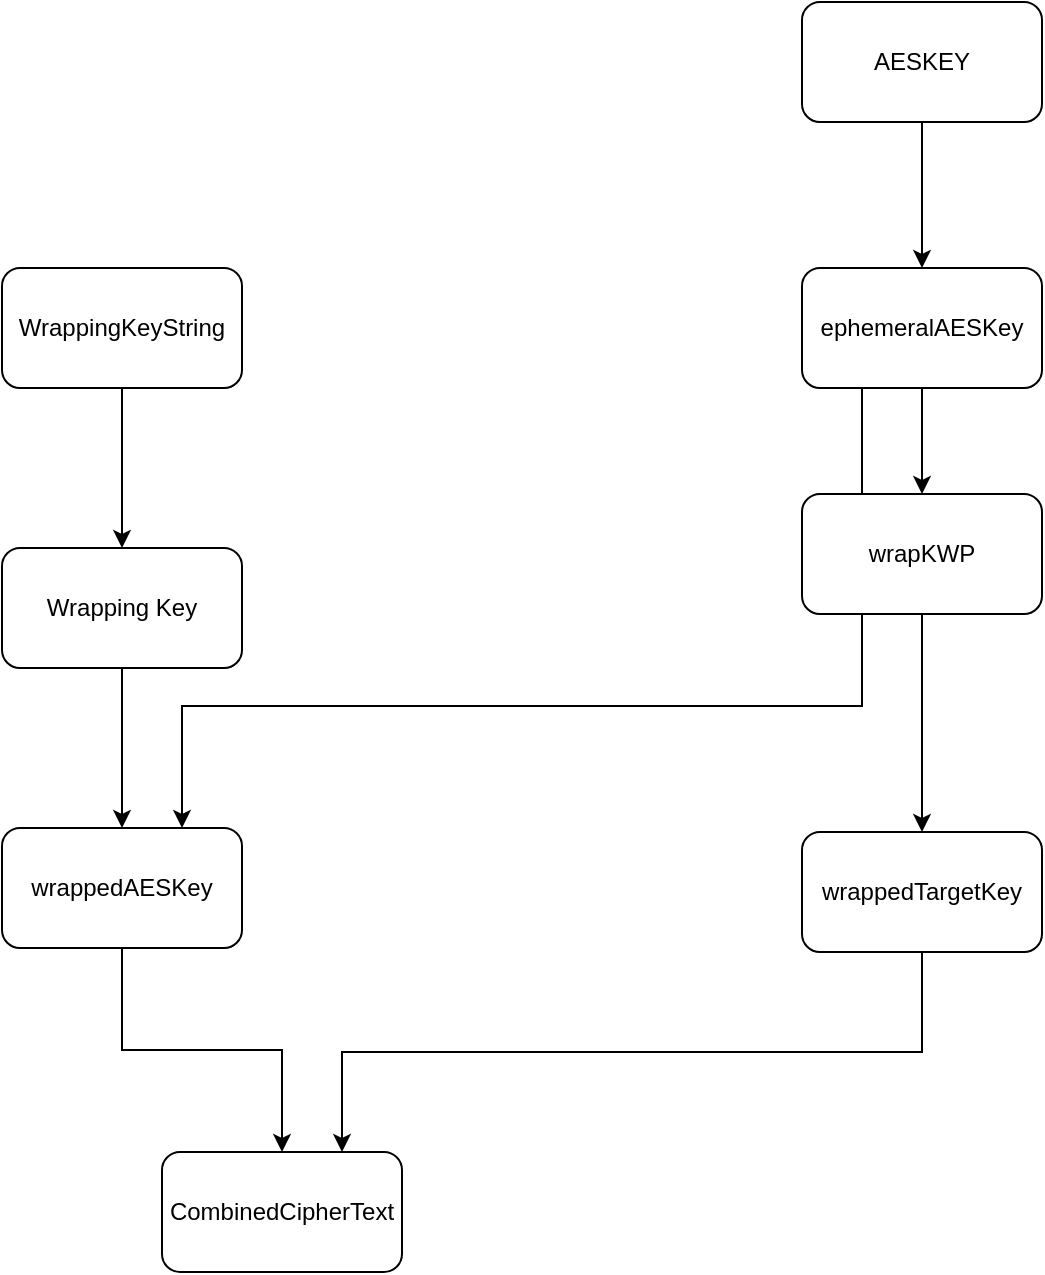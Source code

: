 <mxfile version="22.1.21" type="github">
  <diagram name="Page-1" id="JR6KC7SXgISiVhl1MhXn">
    <mxGraphModel dx="1664" dy="1041" grid="0" gridSize="10" guides="1" tooltips="1" connect="1" arrows="1" fold="1" page="1" pageScale="1" pageWidth="827" pageHeight="1169" math="0" shadow="0">
      <root>
        <mxCell id="0" />
        <mxCell id="1" parent="0" />
        <mxCell id="I-vjb4_nfwb2DBVzi7Qv-5" value="" style="edgeStyle=orthogonalEdgeStyle;rounded=0;orthogonalLoop=1;jettySize=auto;html=1;" edge="1" parent="1" source="I-vjb4_nfwb2DBVzi7Qv-1" target="I-vjb4_nfwb2DBVzi7Qv-4">
          <mxGeometry relative="1" as="geometry" />
        </mxCell>
        <mxCell id="I-vjb4_nfwb2DBVzi7Qv-1" value="WrappingKeyString" style="rounded=1;whiteSpace=wrap;html=1;" vertex="1" parent="1">
          <mxGeometry x="110" y="266" width="120" height="60" as="geometry" />
        </mxCell>
        <mxCell id="I-vjb4_nfwb2DBVzi7Qv-17" style="edgeStyle=orthogonalEdgeStyle;rounded=0;orthogonalLoop=1;jettySize=auto;html=1;exitX=0.5;exitY=1;exitDx=0;exitDy=0;entryX=0.5;entryY=0;entryDx=0;entryDy=0;" edge="1" parent="1" source="I-vjb4_nfwb2DBVzi7Qv-2" target="I-vjb4_nfwb2DBVzi7Qv-11">
          <mxGeometry relative="1" as="geometry" />
        </mxCell>
        <mxCell id="I-vjb4_nfwb2DBVzi7Qv-2" value="AESKEY" style="rounded=1;whiteSpace=wrap;html=1;" vertex="1" parent="1">
          <mxGeometry x="510" y="133" width="120" height="60" as="geometry" />
        </mxCell>
        <mxCell id="I-vjb4_nfwb2DBVzi7Qv-9" value="" style="edgeStyle=orthogonalEdgeStyle;rounded=0;orthogonalLoop=1;jettySize=auto;html=1;" edge="1" parent="1" source="I-vjb4_nfwb2DBVzi7Qv-4" target="I-vjb4_nfwb2DBVzi7Qv-8">
          <mxGeometry relative="1" as="geometry" />
        </mxCell>
        <mxCell id="I-vjb4_nfwb2DBVzi7Qv-4" value="Wrapping Key" style="rounded=1;whiteSpace=wrap;html=1;" vertex="1" parent="1">
          <mxGeometry x="110" y="406" width="120" height="60" as="geometry" />
        </mxCell>
        <mxCell id="I-vjb4_nfwb2DBVzi7Qv-16" style="edgeStyle=orthogonalEdgeStyle;rounded=0;orthogonalLoop=1;jettySize=auto;html=1;exitX=0.5;exitY=1;exitDx=0;exitDy=0;entryX=0.75;entryY=0;entryDx=0;entryDy=0;" edge="1" parent="1" source="I-vjb4_nfwb2DBVzi7Qv-6" target="I-vjb4_nfwb2DBVzi7Qv-14">
          <mxGeometry relative="1" as="geometry" />
        </mxCell>
        <mxCell id="I-vjb4_nfwb2DBVzi7Qv-6" value="wrappedTargetKey" style="rounded=1;whiteSpace=wrap;html=1;" vertex="1" parent="1">
          <mxGeometry x="510" y="548" width="120" height="60" as="geometry" />
        </mxCell>
        <mxCell id="I-vjb4_nfwb2DBVzi7Qv-15" value="" style="edgeStyle=orthogonalEdgeStyle;rounded=0;orthogonalLoop=1;jettySize=auto;html=1;" edge="1" parent="1" source="I-vjb4_nfwb2DBVzi7Qv-8" target="I-vjb4_nfwb2DBVzi7Qv-14">
          <mxGeometry relative="1" as="geometry" />
        </mxCell>
        <mxCell id="I-vjb4_nfwb2DBVzi7Qv-8" value="wrappedAESKey" style="rounded=1;whiteSpace=wrap;html=1;" vertex="1" parent="1">
          <mxGeometry x="110" y="546" width="120" height="60" as="geometry" />
        </mxCell>
        <mxCell id="I-vjb4_nfwb2DBVzi7Qv-19" value="" style="edgeStyle=orthogonalEdgeStyle;rounded=0;orthogonalLoop=1;jettySize=auto;html=1;" edge="1" parent="1" source="I-vjb4_nfwb2DBVzi7Qv-11" target="I-vjb4_nfwb2DBVzi7Qv-18">
          <mxGeometry relative="1" as="geometry" />
        </mxCell>
        <mxCell id="I-vjb4_nfwb2DBVzi7Qv-21" style="edgeStyle=orthogonalEdgeStyle;rounded=0;orthogonalLoop=1;jettySize=auto;html=1;exitX=0.25;exitY=1;exitDx=0;exitDy=0;entryX=0.75;entryY=0;entryDx=0;entryDy=0;" edge="1" parent="1" source="I-vjb4_nfwb2DBVzi7Qv-11" target="I-vjb4_nfwb2DBVzi7Qv-8">
          <mxGeometry relative="1" as="geometry">
            <Array as="points">
              <mxPoint x="540" y="485" />
              <mxPoint x="200" y="485" />
            </Array>
          </mxGeometry>
        </mxCell>
        <mxCell id="I-vjb4_nfwb2DBVzi7Qv-11" value="ephemeralAESKey" style="rounded=1;whiteSpace=wrap;html=1;" vertex="1" parent="1">
          <mxGeometry x="510" y="266" width="120" height="60" as="geometry" />
        </mxCell>
        <mxCell id="I-vjb4_nfwb2DBVzi7Qv-14" value="CombinedCipherText" style="rounded=1;whiteSpace=wrap;html=1;" vertex="1" parent="1">
          <mxGeometry x="190" y="708" width="120" height="60" as="geometry" />
        </mxCell>
        <mxCell id="I-vjb4_nfwb2DBVzi7Qv-20" style="edgeStyle=orthogonalEdgeStyle;rounded=0;orthogonalLoop=1;jettySize=auto;html=1;exitX=0.5;exitY=1;exitDx=0;exitDy=0;" edge="1" parent="1" source="I-vjb4_nfwb2DBVzi7Qv-18" target="I-vjb4_nfwb2DBVzi7Qv-6">
          <mxGeometry relative="1" as="geometry" />
        </mxCell>
        <mxCell id="I-vjb4_nfwb2DBVzi7Qv-18" value="wrapKWP" style="rounded=1;whiteSpace=wrap;html=1;" vertex="1" parent="1">
          <mxGeometry x="510" y="379" width="120" height="60" as="geometry" />
        </mxCell>
      </root>
    </mxGraphModel>
  </diagram>
</mxfile>
